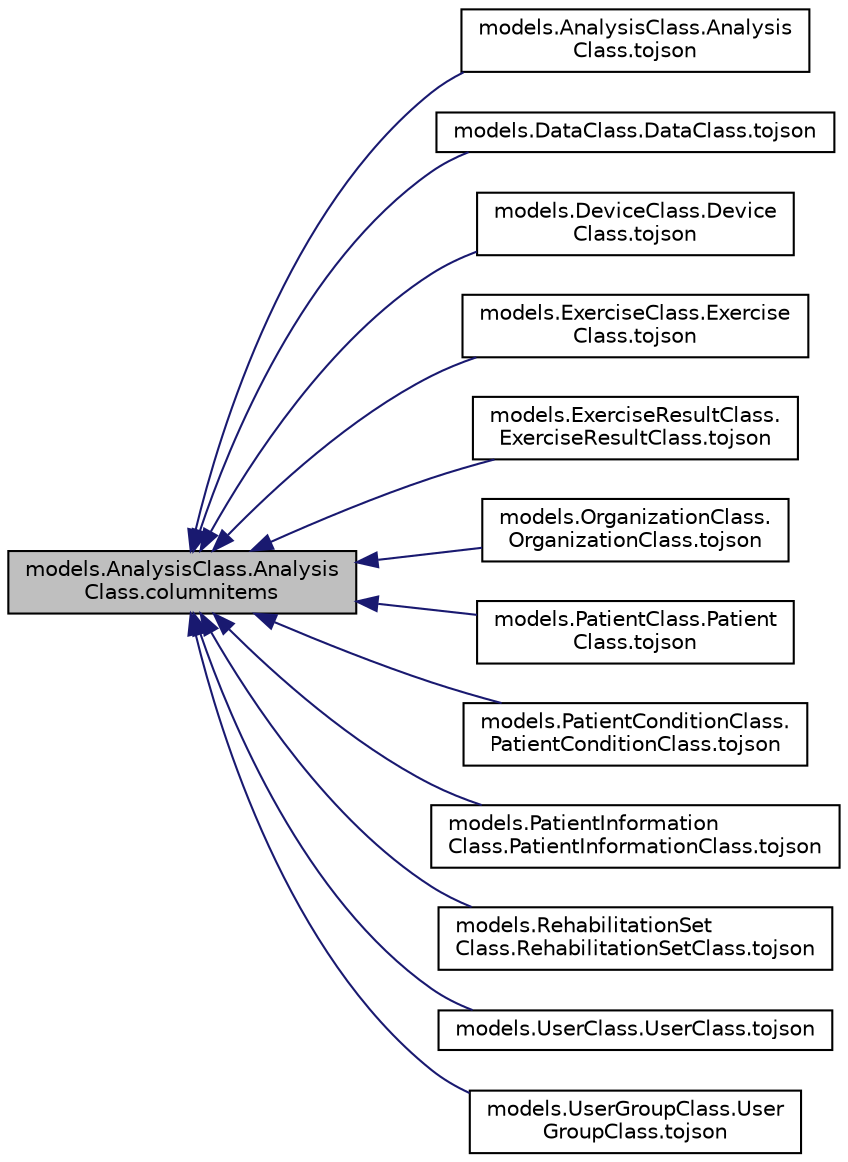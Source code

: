 digraph "models.AnalysisClass.AnalysisClass.columnitems"
{
  edge [fontname="Helvetica",fontsize="10",labelfontname="Helvetica",labelfontsize="10"];
  node [fontname="Helvetica",fontsize="10",shape=record];
  rankdir="LR";
  Node1 [label="models.AnalysisClass.Analysis\lClass.columnitems",height=0.2,width=0.4,color="black", fillcolor="grey75", style="filled", fontcolor="black"];
  Node1 -> Node2 [dir="back",color="midnightblue",fontsize="10",style="solid",fontname="Helvetica"];
  Node2 [label="models.AnalysisClass.Analysis\lClass.tojson",height=0.2,width=0.4,color="black", fillcolor="white", style="filled",URL="$classmodels_1_1_analysis_class_1_1_analysis_class.html#a4a337aa3dda6f0e8decd28f46f14f279"];
  Node1 -> Node3 [dir="back",color="midnightblue",fontsize="10",style="solid",fontname="Helvetica"];
  Node3 [label="models.DataClass.DataClass.tojson",height=0.2,width=0.4,color="black", fillcolor="white", style="filled",URL="$classmodels_1_1_data_class_1_1_data_class.html#ae9aeb58408bca0e6e9207847173fbdc8"];
  Node1 -> Node4 [dir="back",color="midnightblue",fontsize="10",style="solid",fontname="Helvetica"];
  Node4 [label="models.DeviceClass.Device\lClass.tojson",height=0.2,width=0.4,color="black", fillcolor="white", style="filled",URL="$classmodels_1_1_device_class_1_1_device_class.html#a9fbb07d9b4c2b77e4165d33f9c4bff7f"];
  Node1 -> Node5 [dir="back",color="midnightblue",fontsize="10",style="solid",fontname="Helvetica"];
  Node5 [label="models.ExerciseClass.Exercise\lClass.tojson",height=0.2,width=0.4,color="black", fillcolor="white", style="filled",URL="$classmodels_1_1_exercise_class_1_1_exercise_class.html#a72324011d3c2922903cc3cd34cdcb6f7"];
  Node1 -> Node6 [dir="back",color="midnightblue",fontsize="10",style="solid",fontname="Helvetica"];
  Node6 [label="models.ExerciseResultClass.\lExerciseResultClass.tojson",height=0.2,width=0.4,color="black", fillcolor="white", style="filled",URL="$classmodels_1_1_exercise_result_class_1_1_exercise_result_class.html#a7a90c6711fc6b50488f4f38524d64c68"];
  Node1 -> Node7 [dir="back",color="midnightblue",fontsize="10",style="solid",fontname="Helvetica"];
  Node7 [label="models.OrganizationClass.\lOrganizationClass.tojson",height=0.2,width=0.4,color="black", fillcolor="white", style="filled",URL="$classmodels_1_1_organization_class_1_1_organization_class.html#a821ef3fe75ca44a393dd45d974efdb73"];
  Node1 -> Node8 [dir="back",color="midnightblue",fontsize="10",style="solid",fontname="Helvetica"];
  Node8 [label="models.PatientClass.Patient\lClass.tojson",height=0.2,width=0.4,color="black", fillcolor="white", style="filled",URL="$classmodels_1_1_patient_class_1_1_patient_class.html#a083001212249d74b0fd13756af9bb6d8"];
  Node1 -> Node9 [dir="back",color="midnightblue",fontsize="10",style="solid",fontname="Helvetica"];
  Node9 [label="models.PatientConditionClass.\lPatientConditionClass.tojson",height=0.2,width=0.4,color="black", fillcolor="white", style="filled",URL="$classmodels_1_1_patient_condition_class_1_1_patient_condition_class.html#aa4da9fff4c34fd345ea27eb97c553852"];
  Node1 -> Node10 [dir="back",color="midnightblue",fontsize="10",style="solid",fontname="Helvetica"];
  Node10 [label="models.PatientInformation\lClass.PatientInformationClass.tojson",height=0.2,width=0.4,color="black", fillcolor="white", style="filled",URL="$classmodels_1_1_patient_information_class_1_1_patient_information_class.html#acb76104d8b50b3ded419d9217817755b"];
  Node1 -> Node11 [dir="back",color="midnightblue",fontsize="10",style="solid",fontname="Helvetica"];
  Node11 [label="models.RehabilitationSet\lClass.RehabilitationSetClass.tojson",height=0.2,width=0.4,color="black", fillcolor="white", style="filled",URL="$classmodels_1_1_rehabilitation_set_class_1_1_rehabilitation_set_class.html#afb548fd65a8a2ac70a0832e0f996daa7"];
  Node1 -> Node12 [dir="back",color="midnightblue",fontsize="10",style="solid",fontname="Helvetica"];
  Node12 [label="models.UserClass.UserClass.tojson",height=0.2,width=0.4,color="black", fillcolor="white", style="filled",URL="$classmodels_1_1_user_class_1_1_user_class.html#ae9a99d519193af8cf076aa44b8e98573"];
  Node1 -> Node13 [dir="back",color="midnightblue",fontsize="10",style="solid",fontname="Helvetica"];
  Node13 [label="models.UserGroupClass.User\lGroupClass.tojson",height=0.2,width=0.4,color="black", fillcolor="white", style="filled",URL="$classmodels_1_1_user_group_class_1_1_user_group_class.html#a54e8114e4bfed68dcc73620abe22cc01"];
}
